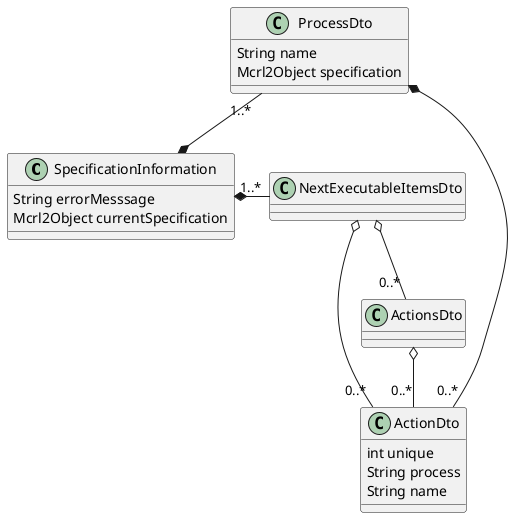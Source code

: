 @startuml
'https://plantuml.com/class-diagram

class SpecificationInformation
class ProcessDto
class ActionDto
class ActionsDto
class NextExecutableItemsDto

SpecificationInformation  *-up- "1..*" ProcessDto
SpecificationInformation  *-right- "1..*" NextExecutableItemsDto
ProcessDto  *-- "0..*" ActionDto
NextExecutableItemsDto  o-- "0..*" ActionDto
NextExecutableItemsDto  o-- "0..*" ActionsDto
ActionsDto o-- "0..*" ActionDto


class ProcessDto {
String name
Mcrl2Object specification
}
class SpecificationInformation {
String errorMesssage
Mcrl2Object currentSpecification
}
class NextExecutableItemsDto {
}
class ActionDto {
int unique
String process
String name

}
@enduml
